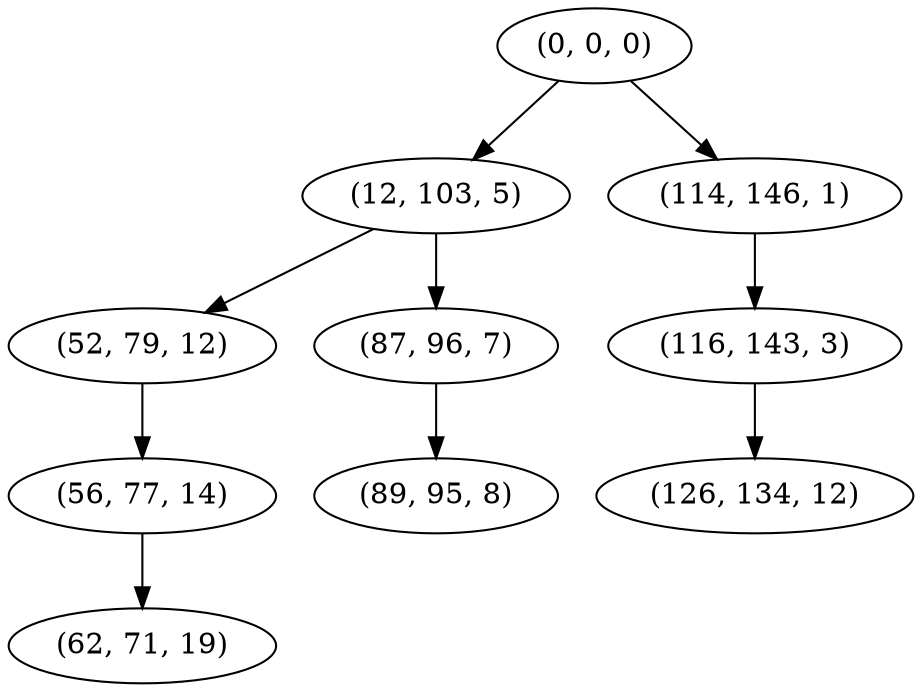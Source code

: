 digraph tree {
    "(0, 0, 0)";
    "(12, 103, 5)";
    "(52, 79, 12)";
    "(56, 77, 14)";
    "(62, 71, 19)";
    "(87, 96, 7)";
    "(89, 95, 8)";
    "(114, 146, 1)";
    "(116, 143, 3)";
    "(126, 134, 12)";
    "(0, 0, 0)" -> "(12, 103, 5)";
    "(0, 0, 0)" -> "(114, 146, 1)";
    "(12, 103, 5)" -> "(52, 79, 12)";
    "(12, 103, 5)" -> "(87, 96, 7)";
    "(52, 79, 12)" -> "(56, 77, 14)";
    "(56, 77, 14)" -> "(62, 71, 19)";
    "(87, 96, 7)" -> "(89, 95, 8)";
    "(114, 146, 1)" -> "(116, 143, 3)";
    "(116, 143, 3)" -> "(126, 134, 12)";
}
